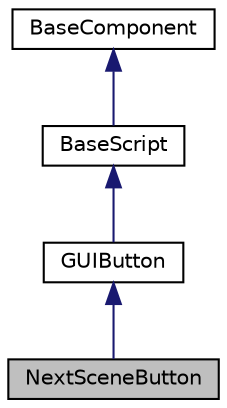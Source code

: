 digraph "NextSceneButton"
{
 // LATEX_PDF_SIZE
  edge [fontname="Helvetica",fontsize="10",labelfontname="Helvetica",labelfontsize="10"];
  node [fontname="Helvetica",fontsize="10",shape=record];
  Node0 [label="NextSceneButton",height=0.2,width=0.4,color="black", fillcolor="grey75", style="filled", fontcolor="black",tooltip=" "];
  Node1 -> Node0 [dir="back",color="midnightblue",fontsize="10",style="solid",fontname="Helvetica"];
  Node1 [label="GUIButton",height=0.2,width=0.4,color="black", fillcolor="white", style="filled",URL="$class_g_u_i_button.html",tooltip=" "];
  Node2 -> Node1 [dir="back",color="midnightblue",fontsize="10",style="solid",fontname="Helvetica"];
  Node2 [label="BaseScript",height=0.2,width=0.4,color="black", fillcolor="white", style="filled",URL="$class_base_script.html",tooltip=" "];
  Node3 -> Node2 [dir="back",color="midnightblue",fontsize="10",style="solid",fontname="Helvetica"];
  Node3 [label="BaseComponent",height=0.2,width=0.4,color="black", fillcolor="white", style="filled",URL="$class_base_component.html",tooltip=" "];
}
